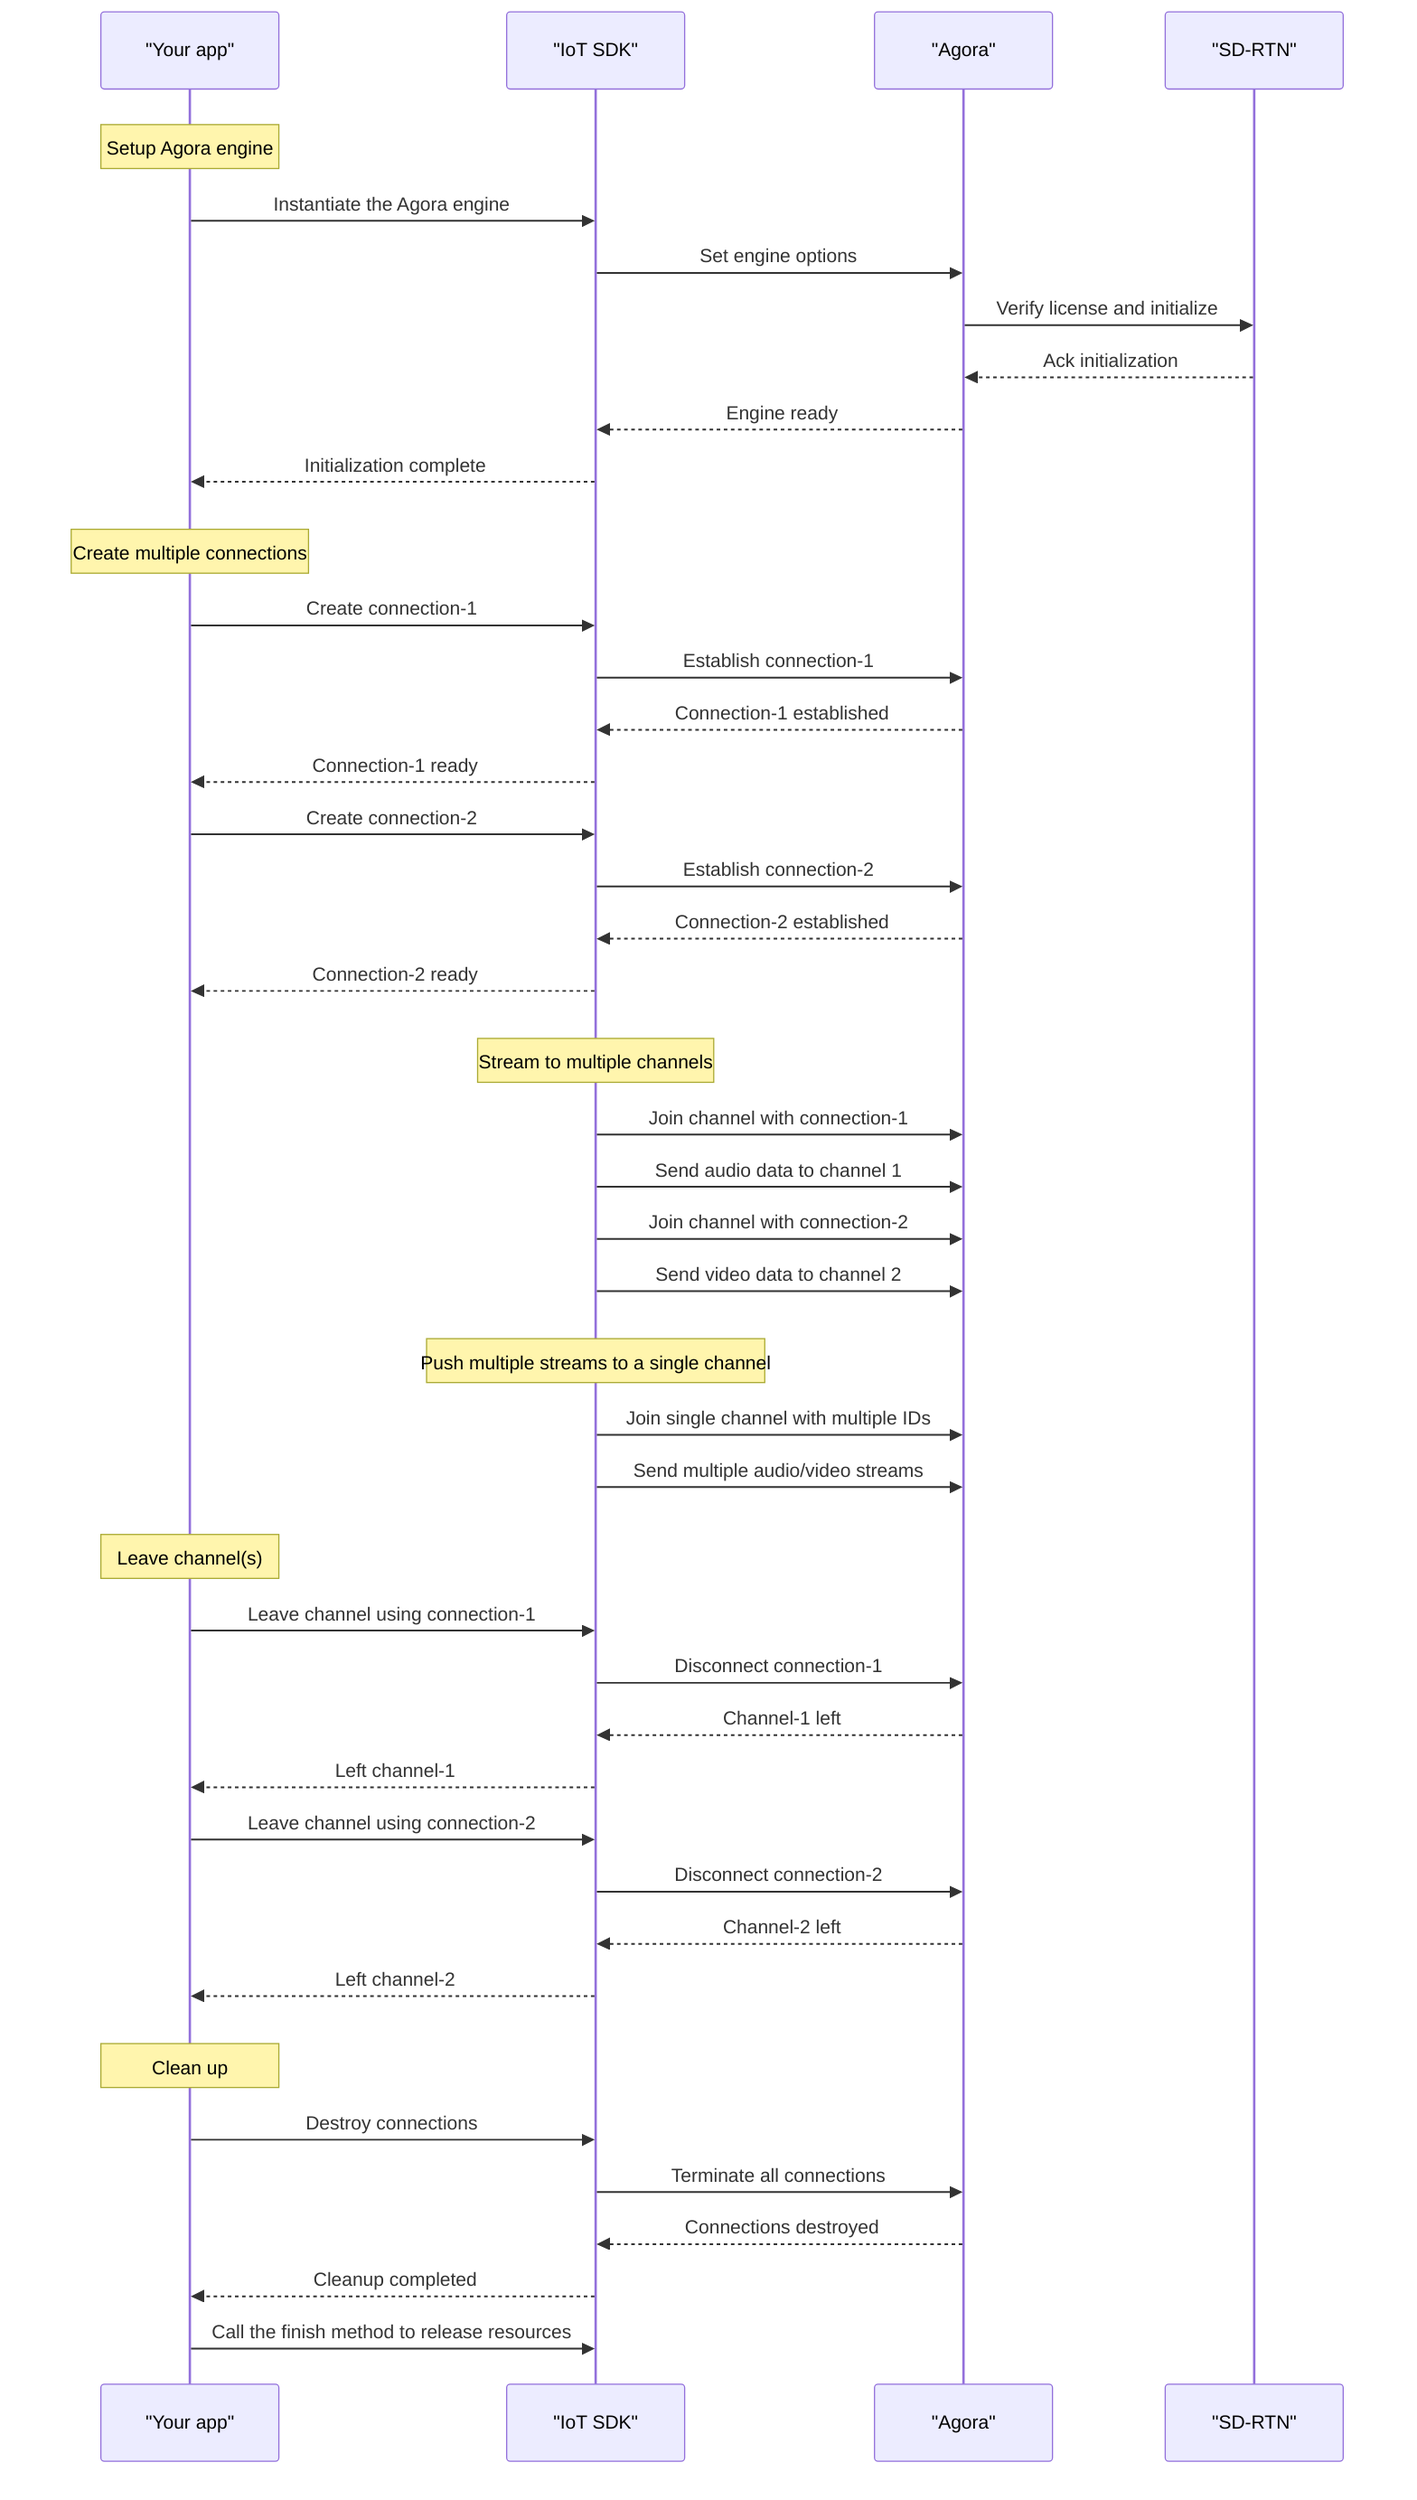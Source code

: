 sequenceDiagram
    participant Your_app as "Your app"
    participant IoT_SDK as "IoT SDK"
    participant Agora as "Agora"
    participant SD_RTN as "SD-RTN"

    rect rgb(255, 255, 255)
        note over Your_app: Setup Agora engine
        Your_app->>IoT_SDK: Instantiate the Agora engine
        IoT_SDK->>Agora: Set engine options
        Agora->>SD_RTN: Verify license and initialize
        SD_RTN-->>Agora: Ack initialization
        Agora-->>IoT_SDK: Engine ready
        IoT_SDK-->>Your_app: Initialization complete
    end

    rect rgb(255, 255, 255)
        note over Your_app: Create multiple connections
        Your_app->>IoT_SDK: Create connection-1
        IoT_SDK->>Agora: Establish connection-1
        Agora-->>IoT_SDK: Connection-1 established
        IoT_SDK-->>Your_app: Connection-1 ready
        Your_app->>IoT_SDK: Create connection-2
        IoT_SDK->>Agora: Establish connection-2
        Agora-->>IoT_SDK: Connection-2 established
        IoT_SDK-->>Your_app: Connection-2 ready
    end

    rect rgb(255, 255, 255)
        note over IoT_SDK: Stream to multiple channels
        IoT_SDK->>Agora: Join channel with connection-1
        IoT_SDK->>Agora: Send audio data to channel 1
        IoT_SDK->>Agora: Join channel with connection-2
        IoT_SDK->>Agora: Send video data to channel 2
    end

    rect rgb(255, 255, 255)
        note over IoT_SDK: Push multiple streams to a single channel
        IoT_SDK->>Agora: Join single channel with multiple IDs
        IoT_SDK->>Agora: Send multiple audio/video streams
    end

    rect rgb(255, 255, 255)
        note over Your_app: Leave channel(s)
        Your_app->>IoT_SDK: Leave channel using connection-1
        IoT_SDK->>Agora: Disconnect connection-1
        Agora-->>IoT_SDK: Channel-1 left
        IoT_SDK-->>Your_app: Left channel-1
        Your_app->>IoT_SDK: Leave channel using connection-2
        IoT_SDK->>Agora: Disconnect connection-2
        Agora-->>IoT_SDK: Channel-2 left
        IoT_SDK-->>Your_app: Left channel-2
    end

    rect rgb(255, 255, 255)
        note over Your_app: Clean up
        Your_app->>IoT_SDK: Destroy connections
        IoT_SDK->>Agora: Terminate all connections
        Agora-->>IoT_SDK: Connections destroyed
        IoT_SDK-->>Your_app: Cleanup completed
        Your_app->>IoT_SDK: Call the finish method to release resources
    end
